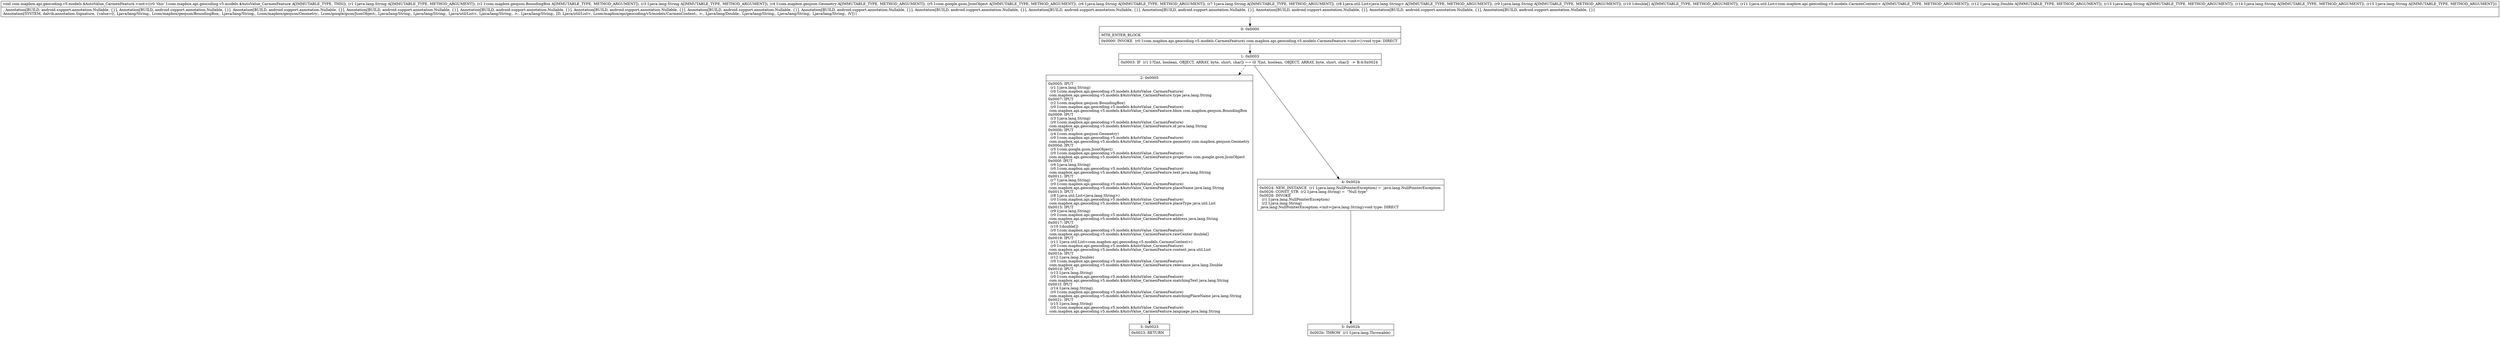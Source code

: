 digraph "CFG forcom.mapbox.api.geocoding.v5.models.$AutoValue_CarmenFeature.\<init\>(Ljava\/lang\/String;Lcom\/mapbox\/geojson\/BoundingBox;Ljava\/lang\/String;Lcom\/mapbox\/geojson\/Geometry;Lcom\/google\/gson\/JsonObject;Ljava\/lang\/String;Ljava\/lang\/String;Ljava\/util\/List;Ljava\/lang\/String;[DLjava\/util\/List;Ljava\/lang\/Double;Ljava\/lang\/String;Ljava\/lang\/String;Ljava\/lang\/String;)V" {
Node_0 [shape=record,label="{0\:\ 0x0000|MTH_ENTER_BLOCK\l|0x0000: INVOKE  (r0 I:com.mapbox.api.geocoding.v5.models.CarmenFeature) com.mapbox.api.geocoding.v5.models.CarmenFeature.\<init\>():void type: DIRECT \l}"];
Node_1 [shape=record,label="{1\:\ 0x0003|0x0003: IF  (r1 I:?[int, boolean, OBJECT, ARRAY, byte, short, char]) == (0 ?[int, boolean, OBJECT, ARRAY, byte, short, char])  \-\> B:4:0x0024 \l}"];
Node_2 [shape=record,label="{2\:\ 0x0005|0x0005: IPUT  \l  (r1 I:java.lang.String)\l  (r0 I:com.mapbox.api.geocoding.v5.models.$AutoValue_CarmenFeature)\l com.mapbox.api.geocoding.v5.models.$AutoValue_CarmenFeature.type java.lang.String \l0x0007: IPUT  \l  (r2 I:com.mapbox.geojson.BoundingBox)\l  (r0 I:com.mapbox.api.geocoding.v5.models.$AutoValue_CarmenFeature)\l com.mapbox.api.geocoding.v5.models.$AutoValue_CarmenFeature.bbox com.mapbox.geojson.BoundingBox \l0x0009: IPUT  \l  (r3 I:java.lang.String)\l  (r0 I:com.mapbox.api.geocoding.v5.models.$AutoValue_CarmenFeature)\l com.mapbox.api.geocoding.v5.models.$AutoValue_CarmenFeature.id java.lang.String \l0x000b: IPUT  \l  (r4 I:com.mapbox.geojson.Geometry)\l  (r0 I:com.mapbox.api.geocoding.v5.models.$AutoValue_CarmenFeature)\l com.mapbox.api.geocoding.v5.models.$AutoValue_CarmenFeature.geometry com.mapbox.geojson.Geometry \l0x000d: IPUT  \l  (r5 I:com.google.gson.JsonObject)\l  (r0 I:com.mapbox.api.geocoding.v5.models.$AutoValue_CarmenFeature)\l com.mapbox.api.geocoding.v5.models.$AutoValue_CarmenFeature.properties com.google.gson.JsonObject \l0x000f: IPUT  \l  (r6 I:java.lang.String)\l  (r0 I:com.mapbox.api.geocoding.v5.models.$AutoValue_CarmenFeature)\l com.mapbox.api.geocoding.v5.models.$AutoValue_CarmenFeature.text java.lang.String \l0x0011: IPUT  \l  (r7 I:java.lang.String)\l  (r0 I:com.mapbox.api.geocoding.v5.models.$AutoValue_CarmenFeature)\l com.mapbox.api.geocoding.v5.models.$AutoValue_CarmenFeature.placeName java.lang.String \l0x0013: IPUT  \l  (r8 I:java.util.List\<java.lang.String\>)\l  (r0 I:com.mapbox.api.geocoding.v5.models.$AutoValue_CarmenFeature)\l com.mapbox.api.geocoding.v5.models.$AutoValue_CarmenFeature.placeType java.util.List \l0x0015: IPUT  \l  (r9 I:java.lang.String)\l  (r0 I:com.mapbox.api.geocoding.v5.models.$AutoValue_CarmenFeature)\l com.mapbox.api.geocoding.v5.models.$AutoValue_CarmenFeature.address java.lang.String \l0x0017: IPUT  \l  (r10 I:double[])\l  (r0 I:com.mapbox.api.geocoding.v5.models.$AutoValue_CarmenFeature)\l com.mapbox.api.geocoding.v5.models.$AutoValue_CarmenFeature.rawCenter double[] \l0x0019: IPUT  \l  (r11 I:java.util.List\<com.mapbox.api.geocoding.v5.models.CarmenContext\>)\l  (r0 I:com.mapbox.api.geocoding.v5.models.$AutoValue_CarmenFeature)\l com.mapbox.api.geocoding.v5.models.$AutoValue_CarmenFeature.context java.util.List \l0x001b: IPUT  \l  (r12 I:java.lang.Double)\l  (r0 I:com.mapbox.api.geocoding.v5.models.$AutoValue_CarmenFeature)\l com.mapbox.api.geocoding.v5.models.$AutoValue_CarmenFeature.relevance java.lang.Double \l0x001d: IPUT  \l  (r13 I:java.lang.String)\l  (r0 I:com.mapbox.api.geocoding.v5.models.$AutoValue_CarmenFeature)\l com.mapbox.api.geocoding.v5.models.$AutoValue_CarmenFeature.matchingText java.lang.String \l0x001f: IPUT  \l  (r14 I:java.lang.String)\l  (r0 I:com.mapbox.api.geocoding.v5.models.$AutoValue_CarmenFeature)\l com.mapbox.api.geocoding.v5.models.$AutoValue_CarmenFeature.matchingPlaceName java.lang.String \l0x0021: IPUT  \l  (r15 I:java.lang.String)\l  (r0 I:com.mapbox.api.geocoding.v5.models.$AutoValue_CarmenFeature)\l com.mapbox.api.geocoding.v5.models.$AutoValue_CarmenFeature.language java.lang.String \l}"];
Node_3 [shape=record,label="{3\:\ 0x0023|0x0023: RETURN   \l}"];
Node_4 [shape=record,label="{4\:\ 0x0024|0x0024: NEW_INSTANCE  (r1 I:java.lang.NullPointerException) =  java.lang.NullPointerException \l0x0026: CONST_STR  (r2 I:java.lang.String) =  \"Null type\" \l0x0028: INVOKE  \l  (r1 I:java.lang.NullPointerException)\l  (r2 I:java.lang.String)\l java.lang.NullPointerException.\<init\>(java.lang.String):void type: DIRECT \l}"];
Node_5 [shape=record,label="{5\:\ 0x002b|0x002b: THROW  (r1 I:java.lang.Throwable) \l}"];
MethodNode[shape=record,label="{void com.mapbox.api.geocoding.v5.models.$AutoValue_CarmenFeature.\<init\>((r0 'this' I:com.mapbox.api.geocoding.v5.models.$AutoValue_CarmenFeature A[IMMUTABLE_TYPE, THIS]), (r1 I:java.lang.String A[IMMUTABLE_TYPE, METHOD_ARGUMENT]), (r2 I:com.mapbox.geojson.BoundingBox A[IMMUTABLE_TYPE, METHOD_ARGUMENT]), (r3 I:java.lang.String A[IMMUTABLE_TYPE, METHOD_ARGUMENT]), (r4 I:com.mapbox.geojson.Geometry A[IMMUTABLE_TYPE, METHOD_ARGUMENT]), (r5 I:com.google.gson.JsonObject A[IMMUTABLE_TYPE, METHOD_ARGUMENT]), (r6 I:java.lang.String A[IMMUTABLE_TYPE, METHOD_ARGUMENT]), (r7 I:java.lang.String A[IMMUTABLE_TYPE, METHOD_ARGUMENT]), (r8 I:java.util.List\<java.lang.String\> A[IMMUTABLE_TYPE, METHOD_ARGUMENT]), (r9 I:java.lang.String A[IMMUTABLE_TYPE, METHOD_ARGUMENT]), (r10 I:double[] A[IMMUTABLE_TYPE, METHOD_ARGUMENT]), (r11 I:java.util.List\<com.mapbox.api.geocoding.v5.models.CarmenContext\> A[IMMUTABLE_TYPE, METHOD_ARGUMENT]), (r12 I:java.lang.Double A[IMMUTABLE_TYPE, METHOD_ARGUMENT]), (r13 I:java.lang.String A[IMMUTABLE_TYPE, METHOD_ARGUMENT]), (r14 I:java.lang.String A[IMMUTABLE_TYPE, METHOD_ARGUMENT]), (r15 I:java.lang.String A[IMMUTABLE_TYPE, METHOD_ARGUMENT]))  | , Annotation[BUILD, android.support.annotation.Nullable, \{\}], Annotation[BUILD, android.support.annotation.Nullable, \{\}], Annotation[BUILD, android.support.annotation.Nullable, \{\}], Annotation[BUILD, android.support.annotation.Nullable, \{\}], Annotation[BUILD, android.support.annotation.Nullable, \{\}], Annotation[BUILD, android.support.annotation.Nullable, \{\}], Annotation[BUILD, android.support.annotation.Nullable, \{\}], Annotation[BUILD, android.support.annotation.Nullable, \{\}], Annotation[BUILD, android.support.annotation.Nullable, \{\}], Annotation[BUILD, android.support.annotation.Nullable, \{\}], Annotation[BUILD, android.support.annotation.Nullable, \{\}], Annotation[BUILD, android.support.annotation.Nullable, \{\}], Annotation[BUILD, android.support.annotation.Nullable, \{\}], Annotation[BUILD, android.support.annotation.Nullable, \{\}]\lAnnotation[SYSTEM, dalvik.annotation.Signature, \{value=[(, Ljava\/lang\/String;, Lcom\/mapbox\/geojson\/BoundingBox;, Ljava\/lang\/String;, Lcom\/mapbox\/geojson\/Geometry;, Lcom\/google\/gson\/JsonObject;, Ljava\/lang\/String;, Ljava\/lang\/String;, Ljava\/util\/List\<, Ljava\/lang\/String;, \>;, Ljava\/lang\/String;, [D, Ljava\/util\/List\<, Lcom\/mapbox\/api\/geocoding\/v5\/models\/CarmenContext;, \>;, Ljava\/lang\/Double;, Ljava\/lang\/String;, Ljava\/lang\/String;, Ljava\/lang\/String;, )V]\}]\l}"];
MethodNode -> Node_0;
Node_0 -> Node_1;
Node_1 -> Node_2[style=dashed];
Node_1 -> Node_4;
Node_2 -> Node_3;
Node_4 -> Node_5;
}

